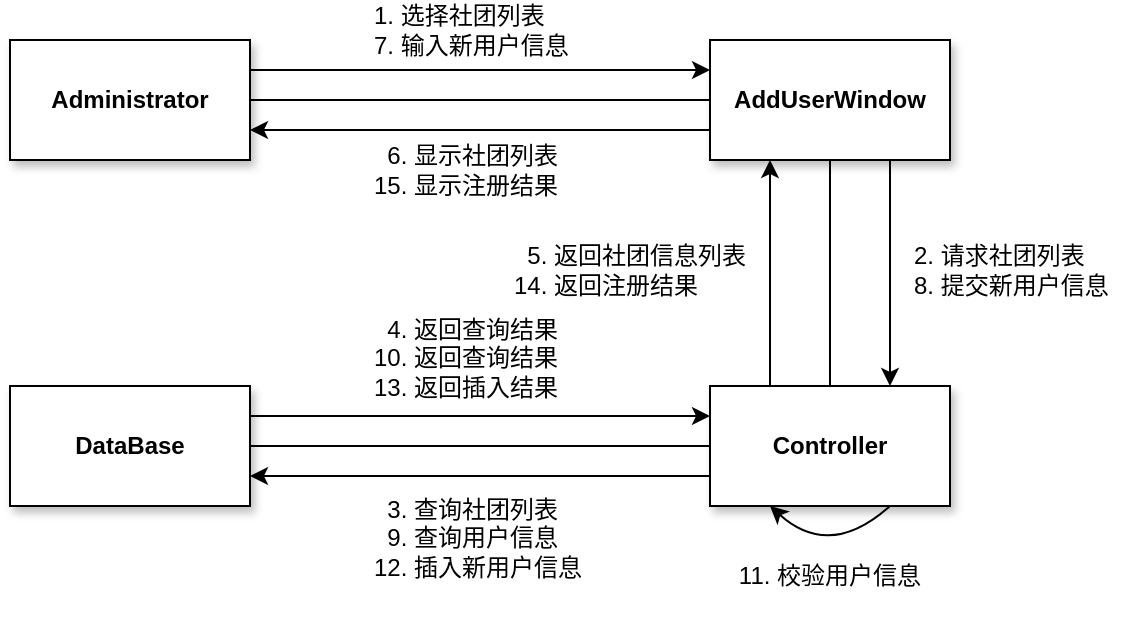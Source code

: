 <mxfile version="20.3.2" type="device"><diagram id="96Bl8FECzX4kdluIn6So" name="第 1 页"><mxGraphModel dx="939" dy="712" grid="1" gridSize="10" guides="1" tooltips="1" connect="1" arrows="1" fold="1" page="1" pageScale="1" pageWidth="827" pageHeight="1169" math="0" shadow="0"><root><mxCell id="0"/><mxCell id="1" parent="0"/><mxCell id="yXwAdFl6fad2-7TKU4xY-9" style="edgeStyle=orthogonalEdgeStyle;rounded=0;orthogonalLoop=1;jettySize=auto;html=1;exitX=1;exitY=0.25;exitDx=0;exitDy=0;entryX=0;entryY=0.25;entryDx=0;entryDy=0;" edge="1" parent="1" source="yXwAdFl6fad2-7TKU4xY-1" target="yXwAdFl6fad2-7TKU4xY-2"><mxGeometry relative="1" as="geometry"/></mxCell><mxCell id="yXwAdFl6fad2-7TKU4xY-1" value="&lt;b&gt;Administrator&lt;/b&gt;" style="rounded=0;whiteSpace=wrap;html=1;shadow=1;" vertex="1" parent="1"><mxGeometry x="130" y="100" width="120" height="60" as="geometry"/></mxCell><mxCell id="yXwAdFl6fad2-7TKU4xY-21" style="edgeStyle=orthogonalEdgeStyle;curved=1;rounded=0;orthogonalLoop=1;jettySize=auto;html=1;exitX=0;exitY=0.75;exitDx=0;exitDy=0;entryX=1;entryY=0.75;entryDx=0;entryDy=0;" edge="1" parent="1" source="yXwAdFl6fad2-7TKU4xY-2" target="yXwAdFl6fad2-7TKU4xY-1"><mxGeometry relative="1" as="geometry"/></mxCell><mxCell id="yXwAdFl6fad2-7TKU4xY-2" value="&lt;b&gt;AddUserWindow&lt;/b&gt;" style="rounded=0;whiteSpace=wrap;html=1;shadow=1;" vertex="1" parent="1"><mxGeometry x="480" y="100" width="120" height="60" as="geometry"/></mxCell><mxCell id="yXwAdFl6fad2-7TKU4xY-18" style="edgeStyle=orthogonalEdgeStyle;curved=1;rounded=0;orthogonalLoop=1;jettySize=auto;html=1;exitX=0;exitY=0.75;exitDx=0;exitDy=0;entryX=1;entryY=0.75;entryDx=0;entryDy=0;" edge="1" parent="1" source="yXwAdFl6fad2-7TKU4xY-3" target="yXwAdFl6fad2-7TKU4xY-4"><mxGeometry relative="1" as="geometry"/></mxCell><mxCell id="yXwAdFl6fad2-7TKU4xY-20" style="edgeStyle=orthogonalEdgeStyle;curved=1;rounded=0;orthogonalLoop=1;jettySize=auto;html=1;exitX=0.25;exitY=0;exitDx=0;exitDy=0;entryX=0.25;entryY=1;entryDx=0;entryDy=0;" edge="1" parent="1" source="yXwAdFl6fad2-7TKU4xY-3" target="yXwAdFl6fad2-7TKU4xY-2"><mxGeometry relative="1" as="geometry"/></mxCell><mxCell id="yXwAdFl6fad2-7TKU4xY-3" value="&lt;b&gt;Controller&lt;/b&gt;" style="rounded=0;whiteSpace=wrap;html=1;shadow=1;" vertex="1" parent="1"><mxGeometry x="480" y="273" width="120" height="60" as="geometry"/></mxCell><mxCell id="yXwAdFl6fad2-7TKU4xY-19" style="edgeStyle=orthogonalEdgeStyle;curved=1;rounded=0;orthogonalLoop=1;jettySize=auto;html=1;exitX=1;exitY=0.25;exitDx=0;exitDy=0;entryX=0;entryY=0.25;entryDx=0;entryDy=0;" edge="1" parent="1" source="yXwAdFl6fad2-7TKU4xY-4" target="yXwAdFl6fad2-7TKU4xY-3"><mxGeometry relative="1" as="geometry"/></mxCell><mxCell id="yXwAdFl6fad2-7TKU4xY-4" value="&lt;b&gt;DataBase&lt;/b&gt;" style="rounded=0;whiteSpace=wrap;html=1;shadow=1;" vertex="1" parent="1"><mxGeometry x="130" y="273" width="120" height="60" as="geometry"/></mxCell><mxCell id="yXwAdFl6fad2-7TKU4xY-6" value="" style="endArrow=none;html=1;rounded=0;exitX=1;exitY=0.5;exitDx=0;exitDy=0;entryX=0;entryY=0.5;entryDx=0;entryDy=0;" edge="1" parent="1" source="yXwAdFl6fad2-7TKU4xY-1" target="yXwAdFl6fad2-7TKU4xY-2"><mxGeometry width="50" height="50" relative="1" as="geometry"><mxPoint x="270" y="250" as="sourcePoint"/><mxPoint x="320" y="200" as="targetPoint"/></mxGeometry></mxCell><mxCell id="yXwAdFl6fad2-7TKU4xY-7" value="" style="endArrow=none;html=1;rounded=0;exitX=1;exitY=0.5;exitDx=0;exitDy=0;" edge="1" parent="1" source="yXwAdFl6fad2-7TKU4xY-4" target="yXwAdFl6fad2-7TKU4xY-3"><mxGeometry width="50" height="50" relative="1" as="geometry"><mxPoint x="280" y="320" as="sourcePoint"/><mxPoint x="330" y="270" as="targetPoint"/></mxGeometry></mxCell><mxCell id="yXwAdFl6fad2-7TKU4xY-8" value="" style="endArrow=none;html=1;rounded=0;exitX=0.5;exitY=0;exitDx=0;exitDy=0;entryX=0.5;entryY=1;entryDx=0;entryDy=0;" edge="1" parent="1" source="yXwAdFl6fad2-7TKU4xY-3" target="yXwAdFl6fad2-7TKU4xY-2"><mxGeometry width="50" height="50" relative="1" as="geometry"><mxPoint x="670" y="300" as="sourcePoint"/><mxPoint x="720" y="250" as="targetPoint"/></mxGeometry></mxCell><mxCell id="yXwAdFl6fad2-7TKU4xY-11" value="&lt;div&gt;1. 选择社团列表&lt;/div&gt;&lt;div&gt;7. 输入新用户信息&lt;br&gt;&lt;/div&gt;" style="text;html=1;strokeColor=none;fillColor=none;align=left;verticalAlign=middle;whiteSpace=wrap;rounded=0;" vertex="1" parent="1"><mxGeometry x="310" y="80" width="110" height="30" as="geometry"/></mxCell><mxCell id="yXwAdFl6fad2-7TKU4xY-12" value="" style="endArrow=classic;html=1;rounded=0;exitX=0.75;exitY=1;exitDx=0;exitDy=0;entryX=0.75;entryY=0;entryDx=0;entryDy=0;" edge="1" parent="1" source="yXwAdFl6fad2-7TKU4xY-2" target="yXwAdFl6fad2-7TKU4xY-3"><mxGeometry width="50" height="50" relative="1" as="geometry"><mxPoint x="450" y="310" as="sourcePoint"/><mxPoint x="500" y="260" as="targetPoint"/></mxGeometry></mxCell><mxCell id="yXwAdFl6fad2-7TKU4xY-13" value="&lt;div&gt;2. 请求社团列表&lt;/div&gt;&lt;div&gt;8. 提交新用户信息&lt;br&gt;&lt;/div&gt;" style="text;html=1;strokeColor=none;fillColor=none;align=left;verticalAlign=middle;whiteSpace=wrap;rounded=0;" vertex="1" parent="1"><mxGeometry x="580" y="200" width="110" height="30" as="geometry"/></mxCell><mxCell id="yXwAdFl6fad2-7TKU4xY-17" value="" style="endArrow=classic;html=1;rounded=0;curved=1;entryX=0.25;entryY=1;entryDx=0;entryDy=0;exitX=0.75;exitY=1;exitDx=0;exitDy=0;" edge="1" parent="1" source="yXwAdFl6fad2-7TKU4xY-3" target="yXwAdFl6fad2-7TKU4xY-3"><mxGeometry width="50" height="50" relative="1" as="geometry"><mxPoint x="580" y="380" as="sourcePoint"/><mxPoint x="630" y="330" as="targetPoint"/><Array as="points"><mxPoint x="540" y="360"/></Array></mxGeometry></mxCell><mxCell id="yXwAdFl6fad2-7TKU4xY-22" value="11. 校验用户信息" style="text;html=1;strokeColor=none;fillColor=none;align=center;verticalAlign=middle;whiteSpace=wrap;rounded=0;shadow=1;" vertex="1" parent="1"><mxGeometry x="480" y="353" width="120" height="30" as="geometry"/></mxCell><mxCell id="yXwAdFl6fad2-7TKU4xY-23" value="&lt;div&gt;&amp;nbsp; 3. 查询社团列表&lt;/div&gt;&lt;div&gt;&amp;nbsp; 9. 查询用户信息&lt;/div&gt;&lt;div&gt;12. 插入新用户信息&lt;br&gt;&lt;/div&gt;" style="text;html=1;strokeColor=none;fillColor=none;align=left;verticalAlign=middle;whiteSpace=wrap;rounded=0;" vertex="1" parent="1"><mxGeometry x="310" y="333" width="110" height="32" as="geometry"/></mxCell><mxCell id="yXwAdFl6fad2-7TKU4xY-25" value="&lt;div&gt;&amp;nbsp; 4. 返回查询结果&lt;/div&gt;&lt;div&gt;10. 返回查询结果&lt;/div&gt;&lt;div&gt;13. 返回插入结果&lt;br&gt;&lt;/div&gt;" style="text;html=1;strokeColor=none;fillColor=none;align=left;verticalAlign=middle;whiteSpace=wrap;rounded=0;" vertex="1" parent="1"><mxGeometry x="310" y="239" width="110" height="40" as="geometry"/></mxCell><mxCell id="yXwAdFl6fad2-7TKU4xY-26" value="&lt;div&gt;&amp;nbsp; 6. 显示社团列表&lt;/div&gt;&lt;div&gt;15. 显示注册结果&lt;br&gt;&lt;/div&gt;" style="text;html=1;strokeColor=none;fillColor=none;align=left;verticalAlign=middle;whiteSpace=wrap;rounded=0;" vertex="1" parent="1"><mxGeometry x="310" y="150" width="110" height="30" as="geometry"/></mxCell><mxCell id="yXwAdFl6fad2-7TKU4xY-27" value="&lt;div&gt;&amp;nbsp; 5. 返回社团信息列表&lt;/div&gt;&lt;div&gt;14. 返回注册结果&lt;br&gt;&lt;/div&gt;" style="text;html=1;strokeColor=none;fillColor=none;align=left;verticalAlign=middle;whiteSpace=wrap;rounded=0;" vertex="1" parent="1"><mxGeometry x="380" y="200" width="120" height="30" as="geometry"/></mxCell></root></mxGraphModel></diagram></mxfile>